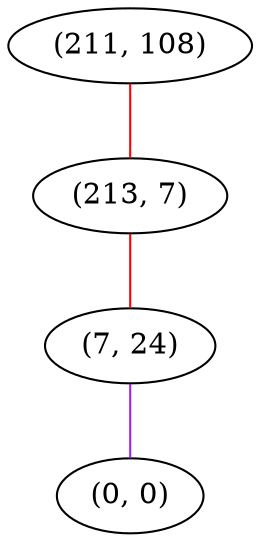 graph "" {
"(211, 108)";
"(213, 7)";
"(7, 24)";
"(0, 0)";
"(211, 108)" -- "(213, 7)"  [color=red, key=0, weight=1];
"(213, 7)" -- "(7, 24)"  [color=red, key=0, weight=1];
"(7, 24)" -- "(0, 0)"  [color=purple, key=0, weight=4];
}
